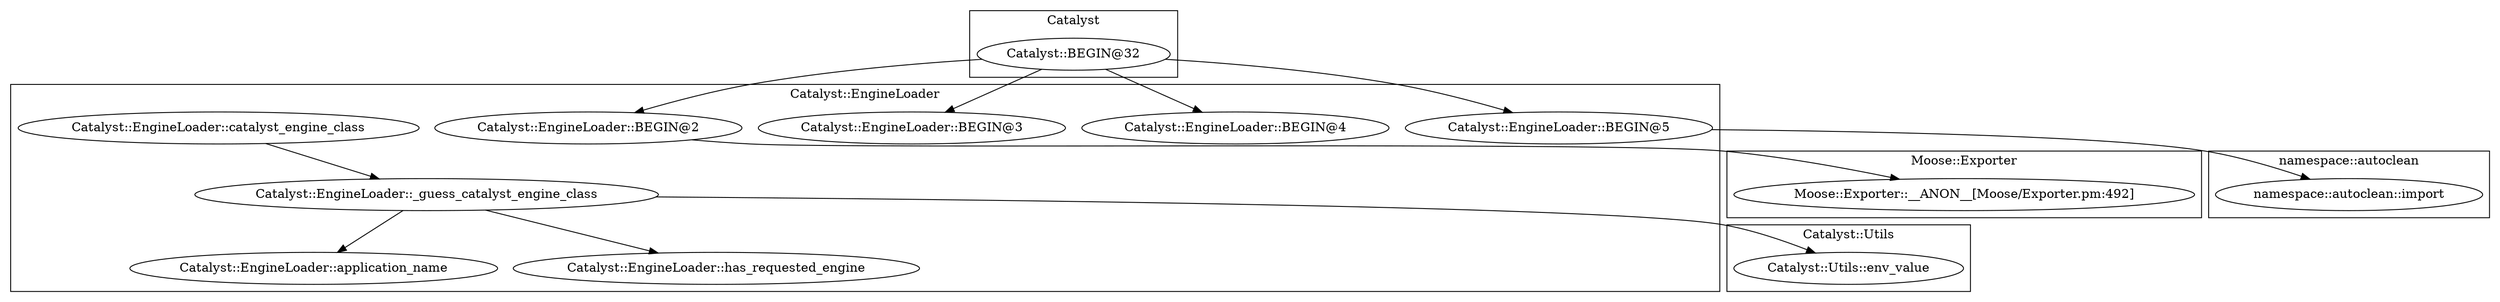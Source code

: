 digraph {
graph [overlap=false]
subgraph cluster_Catalyst {
	label="Catalyst";
	"Catalyst::BEGIN@32";
}
subgraph cluster_Catalyst_EngineLoader {
	label="Catalyst::EngineLoader";
	"Catalyst::EngineLoader::BEGIN@4";
	"Catalyst::EngineLoader::application_name";
	"Catalyst::EngineLoader::BEGIN@3";
	"Catalyst::EngineLoader::BEGIN@2";
	"Catalyst::EngineLoader::BEGIN@5";
	"Catalyst::EngineLoader::has_requested_engine";
	"Catalyst::EngineLoader::catalyst_engine_class";
	"Catalyst::EngineLoader::_guess_catalyst_engine_class";
}
subgraph cluster_Catalyst_Utils {
	label="Catalyst::Utils";
	"Catalyst::Utils::env_value";
}
subgraph cluster_Moose_Exporter {
	label="Moose::Exporter";
	"Moose::Exporter::__ANON__[Moose/Exporter.pm:492]";
}
subgraph cluster_namespace_autoclean {
	label="namespace::autoclean";
	"namespace::autoclean::import";
}
"Catalyst::BEGIN@32" -> "Catalyst::EngineLoader::BEGIN@2";
"Catalyst::EngineLoader::_guess_catalyst_engine_class" -> "Catalyst::EngineLoader::has_requested_engine";
"Catalyst::EngineLoader::catalyst_engine_class" -> "Catalyst::EngineLoader::_guess_catalyst_engine_class";
"Catalyst::BEGIN@32" -> "Catalyst::EngineLoader::BEGIN@4";
"Catalyst::EngineLoader::BEGIN@2" -> "Moose::Exporter::__ANON__[Moose/Exporter.pm:492]";
"Catalyst::BEGIN@32" -> "Catalyst::EngineLoader::BEGIN@3";
"Catalyst::EngineLoader::BEGIN@5" -> "namespace::autoclean::import";
"Catalyst::BEGIN@32" -> "Catalyst::EngineLoader::BEGIN@5";
"Catalyst::EngineLoader::_guess_catalyst_engine_class" -> "Catalyst::EngineLoader::application_name";
"Catalyst::EngineLoader::_guess_catalyst_engine_class" -> "Catalyst::Utils::env_value";
}
